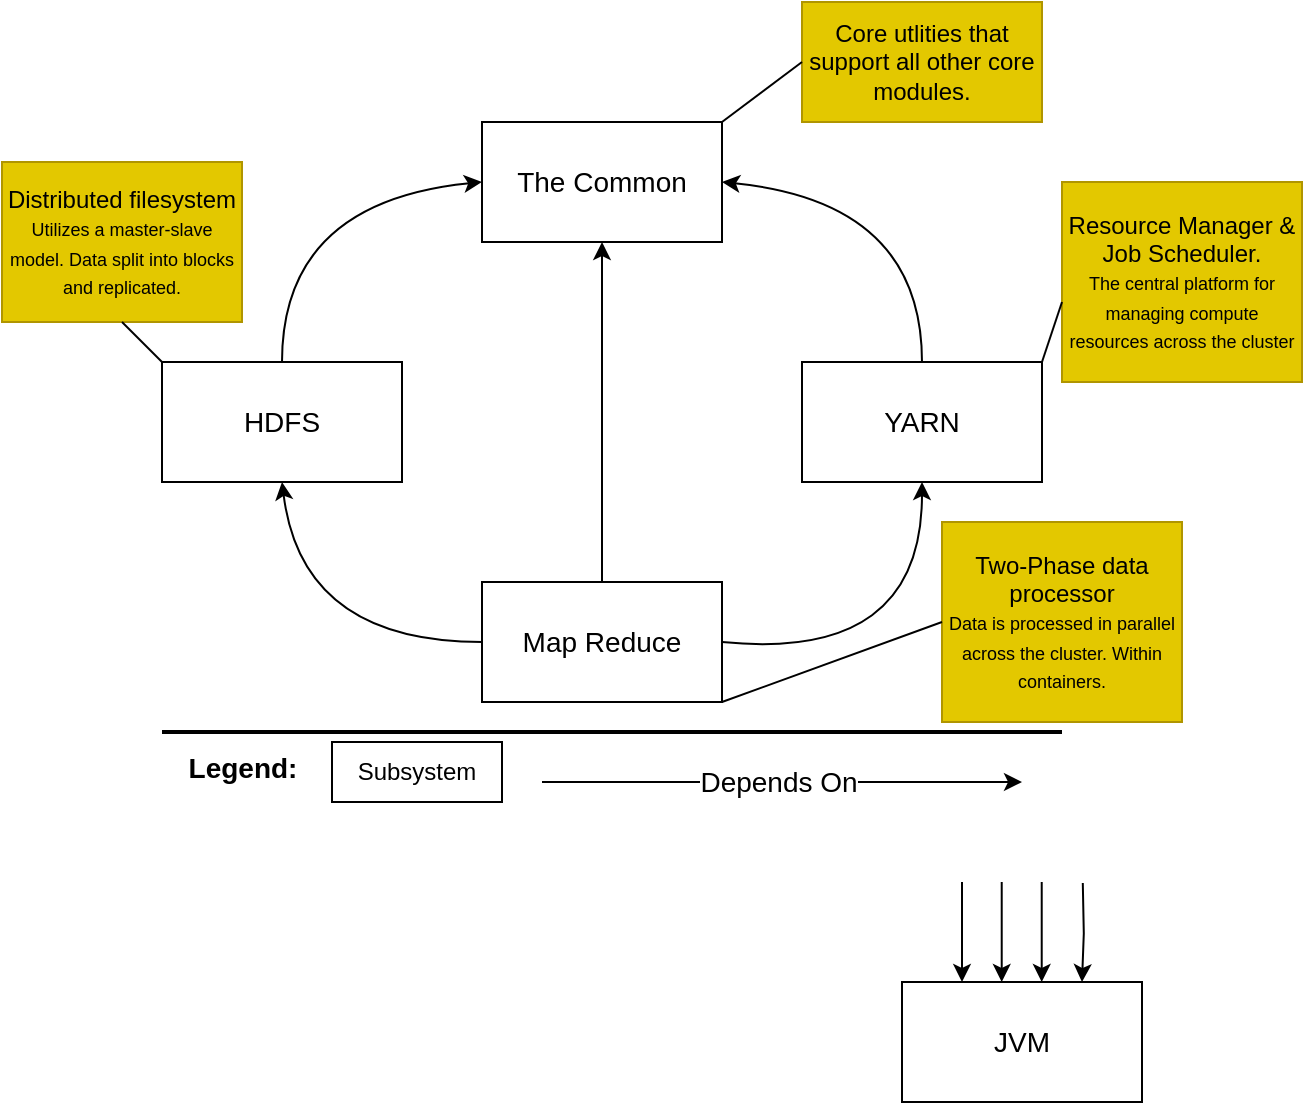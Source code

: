 <mxfile version="28.2.5">
  <diagram name="Page-1" id="MzGk4BcChYRworbhnkPF">
    <mxGraphModel dx="1027" dy="663" grid="1" gridSize="10" guides="1" tooltips="1" connect="1" arrows="1" fold="1" page="1" pageScale="1" pageWidth="850" pageHeight="1100" math="0" shadow="0">
      <root>
        <mxCell id="0" />
        <mxCell id="1" parent="0" />
        <mxCell id="ZaElphzleGRasvH2uKY7-1" value="&lt;font style=&quot;font-size: 14px;&quot;&gt;The Common&lt;/font&gt;" style="rounded=0;whiteSpace=wrap;html=1;" parent="1" vertex="1">
          <mxGeometry x="380" y="220" width="120" height="60" as="geometry" />
        </mxCell>
        <mxCell id="ZaElphzleGRasvH2uKY7-2" value="&lt;font style=&quot;font-size: 14px;&quot;&gt;HDFS&lt;/font&gt;" style="rounded=0;whiteSpace=wrap;html=1;" parent="1" vertex="1">
          <mxGeometry x="220" y="340" width="120" height="60" as="geometry" />
        </mxCell>
        <mxCell id="ZaElphzleGRasvH2uKY7-3" value="&lt;font style=&quot;font-size: 14px;&quot;&gt;YARN&lt;/font&gt;" style="rounded=0;whiteSpace=wrap;html=1;" parent="1" vertex="1">
          <mxGeometry x="540" y="340" width="120" height="60" as="geometry" />
        </mxCell>
        <mxCell id="ZaElphzleGRasvH2uKY7-7" value="&lt;font style=&quot;font-size: 14px;&quot;&gt;Map Reduce&lt;/font&gt;" style="rounded=0;whiteSpace=wrap;html=1;" parent="1" vertex="1">
          <mxGeometry x="380" y="450" width="120" height="60" as="geometry" />
        </mxCell>
        <mxCell id="ZaElphzleGRasvH2uKY7-8" value="" style="curved=1;endArrow=classic;html=1;rounded=0;exitX=0;exitY=0.5;exitDx=0;exitDy=0;entryX=0.5;entryY=1;entryDx=0;entryDy=0;" parent="1" source="ZaElphzleGRasvH2uKY7-7" target="ZaElphzleGRasvH2uKY7-2" edge="1">
          <mxGeometry width="50" height="50" relative="1" as="geometry">
            <mxPoint x="350" y="480" as="sourcePoint" />
            <mxPoint x="400" y="430" as="targetPoint" />
            <Array as="points">
              <mxPoint x="290" y="480" />
            </Array>
          </mxGeometry>
        </mxCell>
        <mxCell id="ZaElphzleGRasvH2uKY7-10" value="" style="curved=1;endArrow=classic;html=1;rounded=0;exitX=1;exitY=0.5;exitDx=0;exitDy=0;entryX=0.5;entryY=1;entryDx=0;entryDy=0;" parent="1" source="ZaElphzleGRasvH2uKY7-7" target="ZaElphzleGRasvH2uKY7-3" edge="1">
          <mxGeometry width="50" height="50" relative="1" as="geometry">
            <mxPoint x="550" y="520" as="sourcePoint" />
            <mxPoint x="600" y="470" as="targetPoint" />
            <Array as="points">
              <mxPoint x="600" y="490" />
            </Array>
          </mxGeometry>
        </mxCell>
        <mxCell id="ZaElphzleGRasvH2uKY7-11" value="" style="curved=1;endArrow=classic;html=1;rounded=0;exitX=0.5;exitY=0;exitDx=0;exitDy=0;entryX=1;entryY=0.5;entryDx=0;entryDy=0;" parent="1" source="ZaElphzleGRasvH2uKY7-3" target="ZaElphzleGRasvH2uKY7-1" edge="1">
          <mxGeometry width="50" height="50" relative="1" as="geometry">
            <mxPoint x="550" y="310" as="sourcePoint" />
            <mxPoint x="600" y="260" as="targetPoint" />
            <Array as="points">
              <mxPoint x="600" y="260" />
            </Array>
          </mxGeometry>
        </mxCell>
        <mxCell id="ZaElphzleGRasvH2uKY7-12" value="" style="curved=1;endArrow=classic;html=1;rounded=0;exitX=0.5;exitY=0;exitDx=0;exitDy=0;entryX=0;entryY=0.5;entryDx=0;entryDy=0;" parent="1" source="ZaElphzleGRasvH2uKY7-2" target="ZaElphzleGRasvH2uKY7-1" edge="1">
          <mxGeometry width="50" height="50" relative="1" as="geometry">
            <mxPoint x="310" y="310" as="sourcePoint" />
            <mxPoint x="360" y="260" as="targetPoint" />
            <Array as="points">
              <mxPoint x="280" y="260" />
            </Array>
          </mxGeometry>
        </mxCell>
        <mxCell id="ZaElphzleGRasvH2uKY7-13" value="" style="endArrow=classic;html=1;rounded=0;entryX=0.5;entryY=1;entryDx=0;entryDy=0;" parent="1" source="ZaElphzleGRasvH2uKY7-7" target="ZaElphzleGRasvH2uKY7-1" edge="1">
          <mxGeometry width="50" height="50" relative="1" as="geometry">
            <mxPoint x="410" y="420" as="sourcePoint" />
            <mxPoint x="460" y="370" as="targetPoint" />
          </mxGeometry>
        </mxCell>
        <mxCell id="ZaElphzleGRasvH2uKY7-14" value="" style="line;strokeWidth=2;html=1;" parent="1" vertex="1">
          <mxGeometry x="220" y="520" width="450" height="10" as="geometry" />
        </mxCell>
        <mxCell id="ZaElphzleGRasvH2uKY7-15" value="&lt;font style=&quot;font-size: 14px;&quot;&gt;Legend:&lt;/font&gt;" style="text;strokeColor=none;fillColor=none;html=1;fontSize=24;fontStyle=1;verticalAlign=middle;align=center;" parent="1" vertex="1">
          <mxGeometry x="210" y="520" width="100" height="40" as="geometry" />
        </mxCell>
        <mxCell id="ZaElphzleGRasvH2uKY7-16" value="Subsystem" style="rounded=0;whiteSpace=wrap;html=1;" parent="1" vertex="1">
          <mxGeometry x="305" y="530" width="85" height="30" as="geometry" />
        </mxCell>
        <mxCell id="ZaElphzleGRasvH2uKY7-17" value="" style="endArrow=classic;html=1;rounded=0;" parent="1" edge="1">
          <mxGeometry width="50" height="50" relative="1" as="geometry">
            <mxPoint x="410" y="550" as="sourcePoint" />
            <mxPoint x="650" y="550" as="targetPoint" />
          </mxGeometry>
        </mxCell>
        <mxCell id="ZaElphzleGRasvH2uKY7-18" value="&lt;font style=&quot;font-size: 14px;&quot;&gt;Depends On&lt;/font&gt;" style="edgeLabel;html=1;align=center;verticalAlign=middle;resizable=0;points=[];" parent="ZaElphzleGRasvH2uKY7-17" vertex="1" connectable="0">
          <mxGeometry x="-0.015" relative="1" as="geometry">
            <mxPoint as="offset" />
          </mxGeometry>
        </mxCell>
        <mxCell id="vDSU7Jg6GCvEzzB5-tKR-2" value="Core utlities that support all other core modules." style="rounded=0;whiteSpace=wrap;html=1;fillColor=#e3c800;fontColor=#000000;strokeColor=#B09500;" parent="1" vertex="1">
          <mxGeometry x="540" y="160" width="120" height="60" as="geometry" />
        </mxCell>
        <mxCell id="vDSU7Jg6GCvEzzB5-tKR-3" value="" style="endArrow=none;html=1;rounded=0;" parent="1" edge="1">
          <mxGeometry width="50" height="50" relative="1" as="geometry">
            <mxPoint x="500" y="220" as="sourcePoint" />
            <mxPoint x="540" y="190" as="targetPoint" />
          </mxGeometry>
        </mxCell>
        <mxCell id="vDSU7Jg6GCvEzzB5-tKR-4" value="Resource Manager &amp;amp; Job Scheduler.&lt;div&gt;&lt;font style=&quot;font-size: 9px;&quot;&gt;The central platform for managing compute resources across the cluster&lt;/font&gt;&lt;/div&gt;" style="rounded=0;whiteSpace=wrap;html=1;fillColor=#e3c800;fontColor=#000000;strokeColor=#B09500;" parent="1" vertex="1">
          <mxGeometry x="670" y="250" width="120" height="100" as="geometry" />
        </mxCell>
        <mxCell id="vDSU7Jg6GCvEzzB5-tKR-5" value="" style="endArrow=none;html=1;rounded=0;exitX=1;exitY=0;exitDx=0;exitDy=0;" parent="1" source="ZaElphzleGRasvH2uKY7-3" edge="1">
          <mxGeometry width="50" height="50" relative="1" as="geometry">
            <mxPoint x="630" y="340" as="sourcePoint" />
            <mxPoint x="670" y="310" as="targetPoint" />
          </mxGeometry>
        </mxCell>
        <mxCell id="vDSU7Jg6GCvEzzB5-tKR-6" value="Distributed filesystem &lt;font style=&quot;font-size: 9px;&quot;&gt;U&lt;/font&gt;&lt;font style=&quot;font-size: 9px;&quot;&gt;tilizes a master-slave model. Data split into blocks and replicated.&lt;/font&gt;" style="rounded=0;whiteSpace=wrap;html=1;fillColor=#e3c800;fontColor=#000000;strokeColor=#B09500;" parent="1" vertex="1">
          <mxGeometry x="140" y="240" width="120" height="80" as="geometry" />
        </mxCell>
        <mxCell id="vDSU7Jg6GCvEzzB5-tKR-7" value="" style="endArrow=none;html=1;rounded=0;entryX=0.5;entryY=1;entryDx=0;entryDy=0;exitX=0;exitY=0;exitDx=0;exitDy=0;" parent="1" source="ZaElphzleGRasvH2uKY7-2" target="vDSU7Jg6GCvEzzB5-tKR-6" edge="1">
          <mxGeometry width="50" height="50" relative="1" as="geometry">
            <mxPoint x="170" y="400" as="sourcePoint" />
            <mxPoint x="220" y="350" as="targetPoint" />
            <Array as="points">
              <mxPoint x="210" y="330" />
            </Array>
          </mxGeometry>
        </mxCell>
        <mxCell id="vDSU7Jg6GCvEzzB5-tKR-8" value="Two-Phase data processor&lt;div&gt;&lt;font style=&quot;font-size: 9px;&quot;&gt;Data is processed in parallel across the cluster. Within containers.&lt;/font&gt;&lt;/div&gt;" style="rounded=0;whiteSpace=wrap;html=1;fillColor=#e3c800;fontColor=#000000;strokeColor=#B09500;" parent="1" vertex="1">
          <mxGeometry x="610" y="420" width="120" height="100" as="geometry" />
        </mxCell>
        <mxCell id="vDSU7Jg6GCvEzzB5-tKR-9" value="" style="endArrow=none;html=1;rounded=0;entryX=1;entryY=1;entryDx=0;entryDy=0;exitX=0;exitY=0.5;exitDx=0;exitDy=0;" parent="1" source="vDSU7Jg6GCvEzzB5-tKR-8" target="ZaElphzleGRasvH2uKY7-7" edge="1">
          <mxGeometry width="50" height="50" relative="1" as="geometry">
            <mxPoint x="590" y="520" as="sourcePoint" />
            <mxPoint x="570" y="500" as="targetPoint" />
            <Array as="points">
              <mxPoint x="610" y="470" />
            </Array>
          </mxGeometry>
        </mxCell>
        <mxCell id="xbsijccQ0gNXBeTvYzx_-4" style="edgeStyle=orthogonalEdgeStyle;rounded=0;orthogonalLoop=1;jettySize=auto;html=1;exitX=0.5;exitY=0;exitDx=0;exitDy=0;" edge="1" parent="1">
          <mxGeometry relative="1" as="geometry">
            <mxPoint x="659.86" y="650" as="targetPoint" />
            <mxPoint x="659.86" y="600" as="sourcePoint" />
          </mxGeometry>
        </mxCell>
        <mxCell id="xbsijccQ0gNXBeTvYzx_-1" value="&lt;font style=&quot;font-size: 14px;&quot;&gt;JVM&lt;/font&gt;" style="rounded=0;whiteSpace=wrap;html=1;" vertex="1" parent="1">
          <mxGeometry x="590" y="650" width="120" height="60" as="geometry" />
        </mxCell>
        <mxCell id="xbsijccQ0gNXBeTvYzx_-7" style="edgeStyle=orthogonalEdgeStyle;rounded=0;orthogonalLoop=1;jettySize=auto;html=1;exitX=0.58;exitY=-0.008;exitDx=0;exitDy=0;exitPerimeter=0;" edge="1" parent="1">
          <mxGeometry relative="1" as="geometry">
            <mxPoint x="680.0" y="650.0" as="targetPoint" />
            <mxPoint x="680.4" y="600.48" as="sourcePoint" />
          </mxGeometry>
        </mxCell>
        <mxCell id="xbsijccQ0gNXBeTvYzx_-8" style="edgeStyle=orthogonalEdgeStyle;rounded=0;orthogonalLoop=1;jettySize=auto;html=1;exitX=0.75;exitY=0;exitDx=0;exitDy=0;" edge="1" parent="1">
          <mxGeometry relative="1" as="geometry">
            <mxPoint x="620" y="650" as="targetPoint" />
            <mxPoint x="620" y="600" as="sourcePoint" />
          </mxGeometry>
        </mxCell>
        <mxCell id="xbsijccQ0gNXBeTvYzx_-9" style="edgeStyle=orthogonalEdgeStyle;rounded=0;orthogonalLoop=1;jettySize=auto;html=1;exitX=0.75;exitY=0;exitDx=0;exitDy=0;" edge="1" parent="1">
          <mxGeometry relative="1" as="geometry">
            <mxPoint x="639.86" y="650" as="targetPoint" />
            <mxPoint x="639.86" y="600" as="sourcePoint" />
          </mxGeometry>
        </mxCell>
      </root>
    </mxGraphModel>
  </diagram>
</mxfile>
